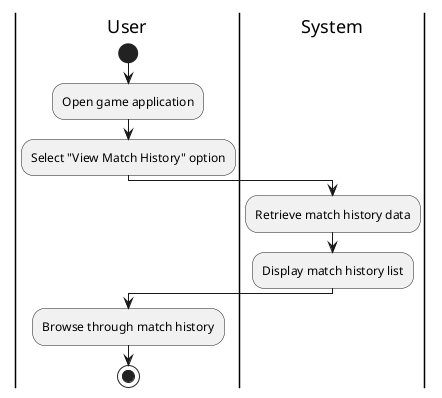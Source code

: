 @startuml "View match history activity diagram"
|User|
start
:Open game application;
:Select "View Match History" option;

|System|
:Retrieve match history data;
:Display match history list;

|User|
:Browse through match history;
stop
@enduml

